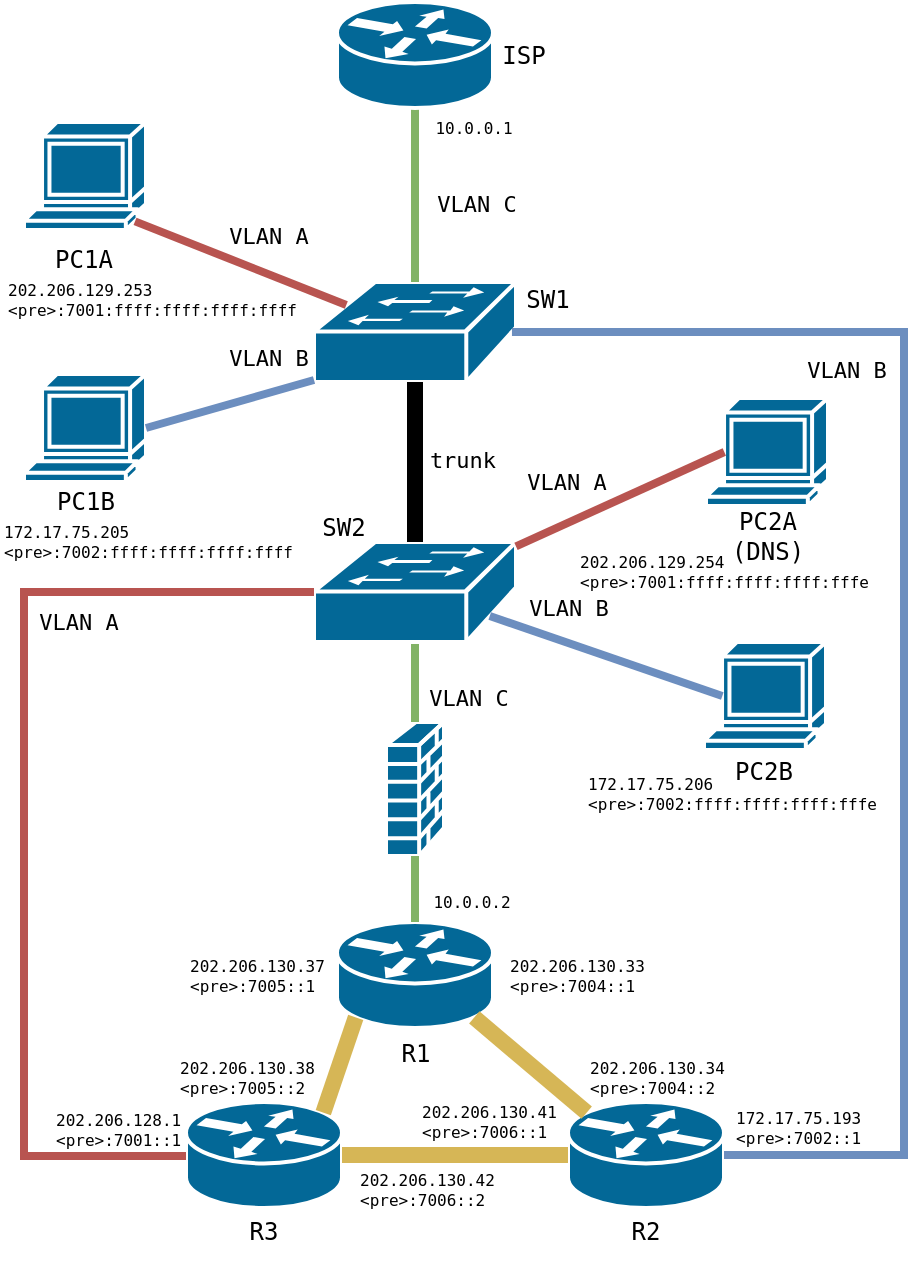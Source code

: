 <mxfile version="24.8.6">
  <diagram name="Page-1" id="UBjkGbZET5Lv1JTolCky">
    <mxGraphModel dx="470" dy="746" grid="1" gridSize="10" guides="1" tooltips="1" connect="1" arrows="1" fold="1" page="1" pageScale="1" pageWidth="850" pageHeight="1100" math="0" shadow="0">
      <root>
        <mxCell id="0" />
        <mxCell id="1" parent="0" />
        <mxCell id="RO7NXUbX2Oa07JmIQVYZ-1" value="" style="shape=mxgraph.cisco.switches.workgroup_switch;sketch=0;html=1;pointerEvents=1;dashed=0;fillColor=#036897;strokeColor=#ffffff;strokeWidth=2;verticalLabelPosition=bottom;verticalAlign=top;align=center;outlineConnect=0;" parent="1" vertex="1">
          <mxGeometry x="375" y="270" width="101" height="50" as="geometry" />
        </mxCell>
        <mxCell id="RO7NXUbX2Oa07JmIQVYZ-2" value="" style="shape=mxgraph.cisco.routers.router;sketch=0;html=1;pointerEvents=1;dashed=0;fillColor=#036897;strokeColor=#ffffff;strokeWidth=2;verticalLabelPosition=bottom;verticalAlign=top;align=center;outlineConnect=0;" parent="1" vertex="1">
          <mxGeometry x="386.5" y="590" width="78" height="53" as="geometry" />
        </mxCell>
        <mxCell id="RO7NXUbX2Oa07JmIQVYZ-3" value="" style="shape=mxgraph.cisco.security.firewall;sketch=0;html=1;pointerEvents=1;dashed=0;fillColor=#036897;strokeColor=#ffffff;strokeWidth=2;verticalLabelPosition=bottom;verticalAlign=top;align=center;outlineConnect=0;" parent="1" vertex="1">
          <mxGeometry x="411" y="490" width="29" height="67" as="geometry" />
        </mxCell>
        <mxCell id="RO7NXUbX2Oa07JmIQVYZ-4" value="" style="shape=mxgraph.cisco.computers_and_peripherals.terminal;sketch=0;html=1;pointerEvents=1;dashed=0;fillColor=#036897;strokeColor=#ffffff;strokeWidth=2;verticalLabelPosition=bottom;verticalAlign=top;align=center;outlineConnect=0;" parent="1" vertex="1">
          <mxGeometry x="230" y="316" width="61" height="54" as="geometry" />
        </mxCell>
        <mxCell id="RO7NXUbX2Oa07JmIQVYZ-5" style="edgeStyle=orthogonalEdgeStyle;rounded=0;orthogonalLoop=1;jettySize=auto;html=1;endArrow=none;endFill=0;fillColor=#d5e8d4;strokeColor=#82b366;strokeWidth=4;" parent="1" source="RO7NXUbX2Oa07JmIQVYZ-7" target="RO7NXUbX2Oa07JmIQVYZ-3" edge="1">
          <mxGeometry relative="1" as="geometry" />
        </mxCell>
        <mxCell id="RO7NXUbX2Oa07JmIQVYZ-6" value="&lt;pre&gt;VLAN C&lt;/pre&gt;" style="edgeLabel;html=1;align=center;verticalAlign=middle;resizable=0;points=[];labelBackgroundColor=none;" parent="RO7NXUbX2Oa07JmIQVYZ-5" vertex="1" connectable="0">
          <mxGeometry x="0.252" relative="1" as="geometry">
            <mxPoint x="26" y="3" as="offset" />
          </mxGeometry>
        </mxCell>
        <mxCell id="RO7NXUbX2Oa07JmIQVYZ-7" value="" style="shape=mxgraph.cisco.switches.workgroup_switch;sketch=0;html=1;pointerEvents=1;dashed=0;fillColor=#036897;strokeColor=#ffffff;strokeWidth=2;verticalLabelPosition=bottom;verticalAlign=top;align=center;outlineConnect=0;" parent="1" vertex="1">
          <mxGeometry x="375" y="400" width="101" height="50" as="geometry" />
        </mxCell>
        <mxCell id="RO7NXUbX2Oa07JmIQVYZ-8" value="" style="shape=mxgraph.cisco.routers.router;sketch=0;html=1;pointerEvents=1;dashed=0;fillColor=#036897;strokeColor=#ffffff;strokeWidth=2;verticalLabelPosition=bottom;verticalAlign=top;align=center;outlineConnect=0;" parent="1" vertex="1">
          <mxGeometry x="502" y="680" width="78" height="53" as="geometry" />
        </mxCell>
        <mxCell id="RO7NXUbX2Oa07JmIQVYZ-9" value="" style="shape=mxgraph.cisco.routers.router;sketch=0;html=1;pointerEvents=1;dashed=0;fillColor=#036897;strokeColor=#ffffff;strokeWidth=2;verticalLabelPosition=bottom;verticalAlign=top;align=center;outlineConnect=0;" parent="1" vertex="1">
          <mxGeometry x="311" y="680" width="78" height="53" as="geometry" />
        </mxCell>
        <mxCell id="RO7NXUbX2Oa07JmIQVYZ-10" value="" style="shape=mxgraph.cisco.computers_and_peripherals.terminal;sketch=0;html=1;pointerEvents=1;dashed=0;fillColor=#036897;strokeColor=#ffffff;strokeWidth=2;verticalLabelPosition=bottom;verticalAlign=top;align=center;outlineConnect=0;" parent="1" vertex="1">
          <mxGeometry x="571" y="328" width="61" height="54" as="geometry" />
        </mxCell>
        <mxCell id="RO7NXUbX2Oa07JmIQVYZ-11" value="&lt;div&gt;&lt;br&gt;&lt;/div&gt;&lt;div&gt;&lt;br&gt;&lt;/div&gt;" style="shape=mxgraph.cisco.computers_and_peripherals.terminal;sketch=0;html=1;pointerEvents=1;dashed=0;fillColor=#036897;strokeColor=#ffffff;strokeWidth=2;verticalLabelPosition=bottom;verticalAlign=top;align=center;outlineConnect=0;" parent="1" vertex="1">
          <mxGeometry x="570" y="450" width="61" height="54" as="geometry" />
        </mxCell>
        <mxCell id="RO7NXUbX2Oa07JmIQVYZ-12" value="" style="shape=mxgraph.cisco.computers_and_peripherals.terminal;sketch=0;html=1;pointerEvents=1;dashed=0;fillColor=#036897;strokeColor=#ffffff;strokeWidth=2;verticalLabelPosition=bottom;verticalAlign=top;align=center;outlineConnect=0;" parent="1" vertex="1">
          <mxGeometry x="230" y="190" width="61" height="54" as="geometry" />
        </mxCell>
        <mxCell id="RO7NXUbX2Oa07JmIQVYZ-13" value="" style="endArrow=none;html=1;rounded=0;fillColor=#d5e8d4;strokeColor=#82B366;strokeWidth=4;entryX=0.5;entryY=1;entryDx=0;entryDy=0;entryPerimeter=0;" parent="1" source="RO7NXUbX2Oa07JmIQVYZ-1" target="RO7NXUbX2Oa07JmIQVYZ-31" edge="1">
          <mxGeometry width="50" height="50" relative="1" as="geometry">
            <mxPoint x="290" y="460" as="sourcePoint" />
            <mxPoint x="340" y="410" as="targetPoint" />
          </mxGeometry>
        </mxCell>
        <mxCell id="RO7NXUbX2Oa07JmIQVYZ-14" value="&lt;pre&gt;VLAN C&lt;/pre&gt;" style="edgeLabel;html=1;align=center;verticalAlign=middle;resizable=0;points=[];labelBackgroundColor=none;" parent="RO7NXUbX2Oa07JmIQVYZ-13" vertex="1" connectable="0">
          <mxGeometry x="-0.057" y="1" relative="1" as="geometry">
            <mxPoint x="31" y="2" as="offset" />
          </mxGeometry>
        </mxCell>
        <mxCell id="RO7NXUbX2Oa07JmIQVYZ-15" value="" style="endArrow=none;html=1;rounded=0;fillColor=#dae8fc;strokeColor=#6c8ebf;strokeWidth=4;entryX=0;entryY=0.98;entryDx=0;entryDy=0;entryPerimeter=0;exitX=1;exitY=0.5;exitDx=0;exitDy=0;exitPerimeter=0;" parent="1" source="RO7NXUbX2Oa07JmIQVYZ-4" target="RO7NXUbX2Oa07JmIQVYZ-1" edge="1">
          <mxGeometry width="50" height="50" relative="1" as="geometry">
            <mxPoint x="330" y="350" as="sourcePoint" />
            <mxPoint x="380" y="300" as="targetPoint" />
          </mxGeometry>
        </mxCell>
        <mxCell id="RO7NXUbX2Oa07JmIQVYZ-16" value="&lt;pre&gt;VLAN B&lt;/pre&gt;" style="edgeLabel;html=1;align=center;verticalAlign=middle;resizable=0;points=[];labelBackgroundColor=none;" parent="RO7NXUbX2Oa07JmIQVYZ-15" vertex="1" connectable="0">
          <mxGeometry x="-0.093" y="-2" relative="1" as="geometry">
            <mxPoint x="22" y="-26" as="offset" />
          </mxGeometry>
        </mxCell>
        <mxCell id="RO7NXUbX2Oa07JmIQVYZ-17" value="" style="endArrow=none;html=1;rounded=0;strokeWidth=4;fillColor=#f8cecc;strokeColor=#b85450;exitX=0.16;exitY=0.23;exitDx=0;exitDy=0;exitPerimeter=0;entryX=0.91;entryY=0.92;entryDx=0;entryDy=0;entryPerimeter=0;" parent="1" source="RO7NXUbX2Oa07JmIQVYZ-1" target="RO7NXUbX2Oa07JmIQVYZ-12" edge="1">
          <mxGeometry width="50" height="50" relative="1" as="geometry">
            <mxPoint x="240" y="270" as="sourcePoint" />
            <mxPoint x="290" y="220" as="targetPoint" />
          </mxGeometry>
        </mxCell>
        <mxCell id="RO7NXUbX2Oa07JmIQVYZ-18" value="&lt;pre style=&quot;line-height: 0%;&quot;&gt;VLAN A&lt;/pre&gt;" style="edgeLabel;html=1;align=center;verticalAlign=middle;resizable=0;points=[];labelBackgroundColor=none;" parent="RO7NXUbX2Oa07JmIQVYZ-17" vertex="1" connectable="0">
          <mxGeometry x="0.023" y="-3" relative="1" as="geometry">
            <mxPoint x="13" y="-11" as="offset" />
          </mxGeometry>
        </mxCell>
        <mxCell id="RO7NXUbX2Oa07JmIQVYZ-19" value="" style="endArrow=none;html=1;rounded=0;strokeWidth=8;" parent="1" source="RO7NXUbX2Oa07JmIQVYZ-1" target="RO7NXUbX2Oa07JmIQVYZ-7" edge="1">
          <mxGeometry width="50" height="50" relative="1" as="geometry">
            <mxPoint x="510" y="350" as="sourcePoint" />
            <mxPoint x="560" y="300" as="targetPoint" />
          </mxGeometry>
        </mxCell>
        <mxCell id="RO7NXUbX2Oa07JmIQVYZ-20" value="&lt;pre&gt;trunk&lt;/pre&gt;" style="edgeLabel;html=1;align=center;verticalAlign=middle;resizable=0;points=[];labelBackgroundColor=none;" parent="RO7NXUbX2Oa07JmIQVYZ-19" vertex="1" connectable="0">
          <mxGeometry x="-0.21" y="2" relative="1" as="geometry">
            <mxPoint x="21" y="7" as="offset" />
          </mxGeometry>
        </mxCell>
        <mxCell id="RO7NXUbX2Oa07JmIQVYZ-21" value="" style="endArrow=none;html=1;rounded=0;fillColor=#f8cecc;strokeColor=#b85450;strokeWidth=4;entryX=0.15;entryY=0.5;entryDx=0;entryDy=0;entryPerimeter=0;" parent="1" source="RO7NXUbX2Oa07JmIQVYZ-7" target="RO7NXUbX2Oa07JmIQVYZ-10" edge="1">
          <mxGeometry width="50" height="50" relative="1" as="geometry">
            <mxPoint x="490" y="440" as="sourcePoint" />
            <mxPoint x="540" y="390" as="targetPoint" />
          </mxGeometry>
        </mxCell>
        <mxCell id="RO7NXUbX2Oa07JmIQVYZ-22" value="" style="endArrow=none;html=1;rounded=0;fillColor=#dae8fc;strokeColor=#6c8ebf;strokeWidth=4;exitX=0.87;exitY=0.74;exitDx=0;exitDy=0;exitPerimeter=0;entryX=0.15;entryY=0.5;entryDx=0;entryDy=0;entryPerimeter=0;" parent="1" source="RO7NXUbX2Oa07JmIQVYZ-7" target="RO7NXUbX2Oa07JmIQVYZ-11" edge="1">
          <mxGeometry width="50" height="50" relative="1" as="geometry">
            <mxPoint x="530" y="480" as="sourcePoint" />
            <mxPoint x="580" y="430" as="targetPoint" />
          </mxGeometry>
        </mxCell>
        <mxCell id="RO7NXUbX2Oa07JmIQVYZ-23" value="" style="endArrow=none;html=1;rounded=0;fillColor=#fff2cc;strokeColor=#d6b656;strokeWidth=8;exitX=0.88;exitY=0.1;exitDx=0;exitDy=0;exitPerimeter=0;entryX=0.12;entryY=0.9;entryDx=0;entryDy=0;entryPerimeter=0;" parent="1" source="RO7NXUbX2Oa07JmIQVYZ-9" target="RO7NXUbX2Oa07JmIQVYZ-2" edge="1">
          <mxGeometry width="50" height="50" relative="1" as="geometry">
            <mxPoint x="310" y="700" as="sourcePoint" />
            <mxPoint x="360" y="650" as="targetPoint" />
          </mxGeometry>
        </mxCell>
        <mxCell id="RO7NXUbX2Oa07JmIQVYZ-24" value="" style="endArrow=none;html=1;rounded=0;fillColor=#fff2cc;strokeColor=#d6b656;strokeWidth=8;entryX=0.88;entryY=0.9;entryDx=0;entryDy=0;entryPerimeter=0;exitX=0.12;exitY=0.1;exitDx=0;exitDy=0;exitPerimeter=0;" parent="1" source="RO7NXUbX2Oa07JmIQVYZ-8" target="RO7NXUbX2Oa07JmIQVYZ-2" edge="1">
          <mxGeometry width="50" height="50" relative="1" as="geometry">
            <mxPoint x="490" y="710" as="sourcePoint" />
            <mxPoint x="540" y="660" as="targetPoint" />
          </mxGeometry>
        </mxCell>
        <mxCell id="RO7NXUbX2Oa07JmIQVYZ-25" value="" style="endArrow=none;html=1;rounded=0;fillColor=#fff2cc;strokeColor=#d6b656;strokeWidth=8;" parent="1" source="RO7NXUbX2Oa07JmIQVYZ-9" target="RO7NXUbX2Oa07JmIQVYZ-8" edge="1">
          <mxGeometry width="50" height="50" relative="1" as="geometry">
            <mxPoint x="400" y="770" as="sourcePoint" />
            <mxPoint x="450" y="720" as="targetPoint" />
          </mxGeometry>
        </mxCell>
        <mxCell id="RO7NXUbX2Oa07JmIQVYZ-26" style="rounded=0;orthogonalLoop=1;jettySize=auto;html=1;entryX=1;entryY=0.5;entryDx=0;entryDy=0;entryPerimeter=0;endArrow=none;endFill=0;edgeStyle=orthogonalEdgeStyle;fillColor=#dae8fc;strokeColor=#6c8ebf;strokeWidth=4;exitX=0.98;exitY=0.5;exitDx=0;exitDy=0;exitPerimeter=0;" parent="1" source="RO7NXUbX2Oa07JmIQVYZ-1" target="RO7NXUbX2Oa07JmIQVYZ-8" edge="1">
          <mxGeometry relative="1" as="geometry">
            <Array as="points">
              <mxPoint x="670" y="295" />
              <mxPoint x="670" y="707" />
            </Array>
          </mxGeometry>
        </mxCell>
        <mxCell id="RO7NXUbX2Oa07JmIQVYZ-27" value="&lt;pre&gt;VLAN B&lt;/pre&gt;" style="edgeLabel;html=1;align=center;verticalAlign=middle;resizable=0;points=[];labelBackgroundColor=none;" parent="RO7NXUbX2Oa07JmIQVYZ-26" vertex="1" connectable="0">
          <mxGeometry x="0.241" y="-1" relative="1" as="geometry">
            <mxPoint x="-28" y="-218" as="offset" />
          </mxGeometry>
        </mxCell>
        <mxCell id="RO7NXUbX2Oa07JmIQVYZ-28" style="edgeStyle=orthogonalEdgeStyle;rounded=0;orthogonalLoop=1;jettySize=auto;html=1;entryX=0;entryY=0.5;entryDx=0;entryDy=0;entryPerimeter=0;fillColor=#f8cecc;strokeColor=#b85450;endArrow=none;endFill=0;strokeWidth=4;" parent="1" source="RO7NXUbX2Oa07JmIQVYZ-7" target="RO7NXUbX2Oa07JmIQVYZ-9" edge="1">
          <mxGeometry relative="1" as="geometry">
            <Array as="points">
              <mxPoint x="230" y="425" />
              <mxPoint x="230" y="707" />
              <mxPoint x="311" y="707" />
            </Array>
          </mxGeometry>
        </mxCell>
        <mxCell id="RO7NXUbX2Oa07JmIQVYZ-29" value="&lt;pre&gt;VLAN A&lt;/pre&gt;" style="edgeLabel;html=1;align=center;verticalAlign=middle;resizable=0;points=[];labelBackgroundColor=none;" parent="RO7NXUbX2Oa07JmIQVYZ-28" vertex="1" connectable="0">
          <mxGeometry x="0.071" y="2" relative="1" as="geometry">
            <mxPoint x="25" y="-113" as="offset" />
          </mxGeometry>
        </mxCell>
        <mxCell id="RO7NXUbX2Oa07JmIQVYZ-30" style="edgeStyle=orthogonalEdgeStyle;rounded=0;orthogonalLoop=1;jettySize=auto;html=1;entryX=0.5;entryY=0;entryDx=0;entryDy=0;entryPerimeter=0;endArrow=none;endFill=0;fillColor=#d5e8d4;strokeColor=#82b366;strokeWidth=4;" parent="1" source="RO7NXUbX2Oa07JmIQVYZ-3" target="RO7NXUbX2Oa07JmIQVYZ-2" edge="1">
          <mxGeometry relative="1" as="geometry" />
        </mxCell>
        <mxCell id="RO7NXUbX2Oa07JmIQVYZ-31" value="" style="shape=mxgraph.cisco.routers.router;sketch=0;html=1;pointerEvents=1;dashed=0;fillColor=#036897;strokeColor=#ffffff;strokeWidth=2;verticalLabelPosition=bottom;verticalAlign=top;align=center;outlineConnect=0;" parent="1" vertex="1">
          <mxGeometry x="386.5" y="130" width="78" height="53" as="geometry" />
        </mxCell>
        <mxCell id="RO7NXUbX2Oa07JmIQVYZ-32" value="&lt;pre&gt;PC1A&lt;/pre&gt;" style="text;html=1;align=center;verticalAlign=middle;whiteSpace=wrap;rounded=0;" parent="1" vertex="1">
          <mxGeometry x="230" y="244" width="60" height="30" as="geometry" />
        </mxCell>
        <mxCell id="RO7NXUbX2Oa07JmIQVYZ-33" value="&lt;pre&gt;PC1B&lt;/pre&gt;" style="text;html=1;align=center;verticalAlign=middle;whiteSpace=wrap;rounded=0;" parent="1" vertex="1">
          <mxGeometry x="230.5" y="365" width="60" height="30" as="geometry" />
        </mxCell>
        <mxCell id="RO7NXUbX2Oa07JmIQVYZ-34" value="&lt;p style=&quot;line-height: 120%;&quot;&gt;&lt;/p&gt;&lt;pre&gt;ISP&lt;/pre&gt;" style="text;html=1;align=center;verticalAlign=middle;whiteSpace=wrap;rounded=0;" parent="1" vertex="1">
          <mxGeometry x="450" y="141.5" width="60" height="30" as="geometry" />
        </mxCell>
        <mxCell id="RO7NXUbX2Oa07JmIQVYZ-35" value="&lt;pre&gt;SW1&lt;/pre&gt;" style="text;html=1;align=center;verticalAlign=middle;whiteSpace=wrap;rounded=0;" parent="1" vertex="1">
          <mxGeometry x="462" y="264" width="60" height="30" as="geometry" />
        </mxCell>
        <mxCell id="RO7NXUbX2Oa07JmIQVYZ-36" value="&lt;pre&gt;SW2&lt;/pre&gt;" style="text;html=1;align=center;verticalAlign=middle;whiteSpace=wrap;rounded=0;" parent="1" vertex="1">
          <mxGeometry x="360" y="378" width="60" height="30" as="geometry" />
        </mxCell>
        <mxCell id="RO7NXUbX2Oa07JmIQVYZ-37" value="&lt;pre&gt;PC2A&lt;br&gt;(DNS)&lt;br&gt;&lt;/pre&gt;" style="text;html=1;align=center;verticalAlign=middle;whiteSpace=wrap;rounded=0;" parent="1" vertex="1">
          <mxGeometry x="572" y="382" width="60" height="30" as="geometry" />
        </mxCell>
        <mxCell id="RO7NXUbX2Oa07JmIQVYZ-38" value="&lt;pre&gt;PC2B&lt;/pre&gt;" style="text;html=1;align=center;verticalAlign=middle;whiteSpace=wrap;rounded=0;" parent="1" vertex="1">
          <mxGeometry x="570" y="500" width="60" height="30" as="geometry" />
        </mxCell>
        <mxCell id="RO7NXUbX2Oa07JmIQVYZ-39" value="&lt;pre style=&quot;line-height: 0%;&quot;&gt;VLAN A&lt;/pre&gt;" style="edgeLabel;html=1;align=center;verticalAlign=middle;resizable=0;points=[];labelBackgroundColor=none;" parent="1" vertex="1" connectable="0">
          <mxGeometry x="501.004" y="369.995" as="geometry" />
        </mxCell>
        <mxCell id="RO7NXUbX2Oa07JmIQVYZ-40" value="&lt;pre&gt;VLAN B&lt;/pre&gt;" style="edgeLabel;html=1;align=center;verticalAlign=middle;resizable=0;points=[];labelBackgroundColor=none;" parent="1" vertex="1" connectable="0">
          <mxGeometry x="502.002" y="432.997" as="geometry" />
        </mxCell>
        <mxCell id="RO7NXUbX2Oa07JmIQVYZ-41" value="&lt;pre&gt;R1&lt;/pre&gt;" style="text;html=1;align=center;verticalAlign=middle;whiteSpace=wrap;rounded=0;" parent="1" vertex="1">
          <mxGeometry x="395.5" y="641" width="60" height="30" as="geometry" />
        </mxCell>
        <mxCell id="RO7NXUbX2Oa07JmIQVYZ-42" value="&lt;pre&gt;R3&lt;br&gt;&lt;/pre&gt;" style="text;html=1;align=center;verticalAlign=middle;whiteSpace=wrap;rounded=0;" parent="1" vertex="1">
          <mxGeometry x="320" y="730" width="60" height="30" as="geometry" />
        </mxCell>
        <mxCell id="RO7NXUbX2Oa07JmIQVYZ-43" value="&lt;pre&gt;R2&lt;br&gt;&lt;/pre&gt;" style="text;html=1;align=center;verticalAlign=middle;whiteSpace=wrap;rounded=0;" parent="1" vertex="1">
          <mxGeometry x="511" y="730" width="60" height="30" as="geometry" />
        </mxCell>
        <mxCell id="RO7NXUbX2Oa07JmIQVYZ-45" value="&lt;pre style=&quot;font-size: 11px;&quot;&gt;&lt;font style=&quot;font-size: 8px;&quot;&gt;10.0.0.1&lt;/font&gt;&lt;/pre&gt;" style="text;html=1;align=center;verticalAlign=middle;whiteSpace=wrap;rounded=0;" parent="1" vertex="1">
          <mxGeometry x="425" y="177" width="60" height="30" as="geometry" />
        </mxCell>
        <mxCell id="RO7NXUbX2Oa07JmIQVYZ-47" value="&lt;div align=&quot;left&quot;&gt;&lt;pre style=&quot;font-size: 8px;&quot;&gt;&lt;font style=&quot;font-size: 8px;&quot;&gt;202.206.129.253&lt;br&gt;&amp;lt;pre&amp;gt;:7001:ffff:ffff:ffff:ffff&lt;/font&gt;&lt;/pre&gt;&lt;/div&gt;" style="text;html=1;align=left;verticalAlign=middle;whiteSpace=wrap;rounded=0;" parent="1" vertex="1">
          <mxGeometry x="220" y="264" width="150" height="30" as="geometry" />
        </mxCell>
        <mxCell id="RO7NXUbX2Oa07JmIQVYZ-52" value="&lt;pre style=&quot;font-size: 10px;&quot;&gt;&lt;font style=&quot;font-size: 8px;&quot;&gt;10.0.0.2&lt;/font&gt;&lt;/pre&gt;" style="text;html=1;align=center;verticalAlign=middle;whiteSpace=wrap;rounded=0;" parent="1" vertex="1">
          <mxGeometry x="424" y="564" width="60" height="30" as="geometry" />
        </mxCell>
        <mxCell id="RO7NXUbX2Oa07JmIQVYZ-53" value="&lt;div align=&quot;left&quot;&gt;&lt;pre style=&quot;font-size: 8px;&quot;&gt;&lt;font style=&quot;font-size: 8px;&quot;&gt;202.206.129.254&lt;br&gt;&lt;font style=&quot;font-size: 8px;&quot;&gt;&amp;lt;pre&amp;gt;:7001:ffff:ffff:ffff:fffe&lt;/font&gt;&lt;/font&gt;&lt;/pre&gt;&lt;/div&gt;" style="text;html=1;align=left;verticalAlign=middle;whiteSpace=wrap;rounded=0;" parent="1" vertex="1">
          <mxGeometry x="506" y="400" width="154" height="30" as="geometry" />
        </mxCell>
        <mxCell id="RO7NXUbX2Oa07JmIQVYZ-54" value="&lt;div align=&quot;left&quot;&gt;&lt;pre style=&quot;font-size: 8px;&quot;&gt;&lt;font style=&quot;font-size: 8px;&quot;&gt;172.17.75.205&lt;br&gt;&lt;/font&gt;&lt;font style=&quot;font-size: 8px;&quot;&gt;&amp;lt;pre&amp;gt;:7002:ffff:ffff:ffff:ffff&lt;/font&gt;&lt;/pre&gt;&lt;/div&gt;" style="text;html=1;align=left;verticalAlign=middle;whiteSpace=wrap;rounded=0;" parent="1" vertex="1">
          <mxGeometry x="218" y="385" width="154" height="30" as="geometry" />
        </mxCell>
        <mxCell id="RO7NXUbX2Oa07JmIQVYZ-55" value="&lt;div align=&quot;left&quot;&gt;&lt;pre style=&quot;font-size: 8px;&quot;&gt;&lt;font style=&quot;font-size: 8px;&quot;&gt;172.17.75.206&lt;br&gt;&amp;lt;pre&amp;gt;:7002:ffff:ffff:ffff:fffe&lt;/font&gt;&lt;/pre&gt;&lt;/div&gt;" style="text;html=1;align=left;verticalAlign=middle;whiteSpace=wrap;rounded=0;" parent="1" vertex="1">
          <mxGeometry x="510" y="511" width="150" height="30" as="geometry" />
        </mxCell>
        <mxCell id="RO7NXUbX2Oa07JmIQVYZ-56" value="&lt;div align=&quot;left&quot;&gt;&lt;pre style=&quot;font-size: 8px;&quot;&gt;&lt;font style=&quot;font-size: 8px;&quot;&gt;202.206.128.1&lt;br&gt;&amp;lt;pre&amp;gt;:7001::1&lt;/font&gt;&lt;/pre&gt;&lt;/div&gt;" style="text;html=1;align=left;verticalAlign=middle;whiteSpace=wrap;rounded=0;" parent="1" vertex="1">
          <mxGeometry x="244" y="679" width="86" height="30" as="geometry" />
        </mxCell>
        <mxCell id="RO7NXUbX2Oa07JmIQVYZ-57" value="&lt;div align=&quot;left&quot;&gt;&lt;pre style=&quot;font-size: 8px;&quot;&gt;&lt;font style=&quot;font-size: 8px;&quot;&gt;172.17.75.193&lt;br&gt;&amp;lt;pre&amp;gt;:7002::1&lt;/font&gt;&lt;/pre&gt;&lt;/div&gt;" style="text;html=1;align=left;verticalAlign=middle;whiteSpace=wrap;rounded=0;" parent="1" vertex="1">
          <mxGeometry x="584" y="678" width="76" height="30" as="geometry" />
        </mxCell>
        <mxCell id="RO7NXUbX2Oa07JmIQVYZ-58" value="&lt;div align=&quot;left&quot;&gt;&lt;pre style=&quot;font-size: 8px;&quot;&gt;&lt;font style=&quot;font-size: 8px;&quot;&gt;202.206.130.33&lt;br&gt;&amp;lt;pre&amp;gt;:7004::1&lt;/font&gt;&lt;/pre&gt;&lt;/div&gt;" style="text;html=1;align=left;verticalAlign=middle;whiteSpace=wrap;rounded=0;" parent="1" vertex="1">
          <mxGeometry x="471" y="601.5" width="89" height="30" as="geometry" />
        </mxCell>
        <mxCell id="RO7NXUbX2Oa07JmIQVYZ-59" value="&lt;div align=&quot;left&quot;&gt;&lt;pre style=&quot;font-size: 8px;&quot;&gt;&lt;font style=&quot;font-size: 8px;&quot;&gt;202.206.130.34&lt;br&gt;&amp;lt;pre&amp;gt;:7004::2&lt;/font&gt;&lt;/pre&gt;&lt;/div&gt;" style="text;html=1;align=left;verticalAlign=middle;whiteSpace=wrap;rounded=0;" parent="1" vertex="1">
          <mxGeometry x="511" y="653" width="80" height="30" as="geometry" />
        </mxCell>
        <mxCell id="RO7NXUbX2Oa07JmIQVYZ-61" value="&lt;div align=&quot;left&quot;&gt;&lt;pre style=&quot;font-size: 8px;&quot;&gt;&lt;font style=&quot;font-size: 8px;&quot;&gt;202.206.130.37&lt;br&gt;&amp;lt;pre&amp;gt;:7005::1&lt;/font&gt;&lt;/pre&gt;&lt;/div&gt;" style="text;html=1;align=left;verticalAlign=middle;whiteSpace=wrap;rounded=0;" parent="1" vertex="1">
          <mxGeometry x="311" y="601.5" width="110" height="30" as="geometry" />
        </mxCell>
        <mxCell id="RO7NXUbX2Oa07JmIQVYZ-62" value="&lt;div align=&quot;left&quot;&gt;&lt;pre style=&quot;font-size: 8px;&quot;&gt;&lt;font style=&quot;font-size: 8px;&quot;&gt;202.206.130.38&lt;br&gt;&amp;lt;pre&amp;gt;:7005::2&lt;/font&gt;&lt;/pre&gt;&lt;/div&gt;" style="text;html=1;align=left;verticalAlign=middle;whiteSpace=wrap;rounded=0;" parent="1" vertex="1">
          <mxGeometry x="306" y="653" width="105" height="30" as="geometry" />
        </mxCell>
        <mxCell id="RO7NXUbX2Oa07JmIQVYZ-63" value="&lt;div align=&quot;left&quot;&gt;&lt;pre style=&quot;font-size: 8px;&quot;&gt;&lt;font style=&quot;font-size: 8px;&quot;&gt;202.206.130.42&lt;br&gt;&lt;/font&gt;&lt;font style=&quot;font-size: 8px;&quot;&gt;&amp;lt;pre&amp;gt;:7006::2&lt;/font&gt;&lt;/pre&gt;&lt;/div&gt;" style="text;html=1;align=left;verticalAlign=middle;whiteSpace=wrap;rounded=0;" parent="1" vertex="1">
          <mxGeometry x="395.5" y="709" width="84.5" height="30" as="geometry" />
        </mxCell>
        <mxCell id="RO7NXUbX2Oa07JmIQVYZ-64" value="&lt;div align=&quot;left&quot;&gt;&lt;pre style=&quot;font-size: 8px;&quot;&gt;&lt;font style=&quot;font-size: 8px;&quot;&gt;202.206.130.41&lt;br&gt;&amp;lt;pre&amp;gt;:7006::1&lt;/font&gt;&lt;/pre&gt;&lt;/div&gt;" style="text;html=1;align=left;verticalAlign=middle;whiteSpace=wrap;rounded=0;" parent="1" vertex="1">
          <mxGeometry x="427" y="675" width="76" height="30" as="geometry" />
        </mxCell>
      </root>
    </mxGraphModel>
  </diagram>
</mxfile>
